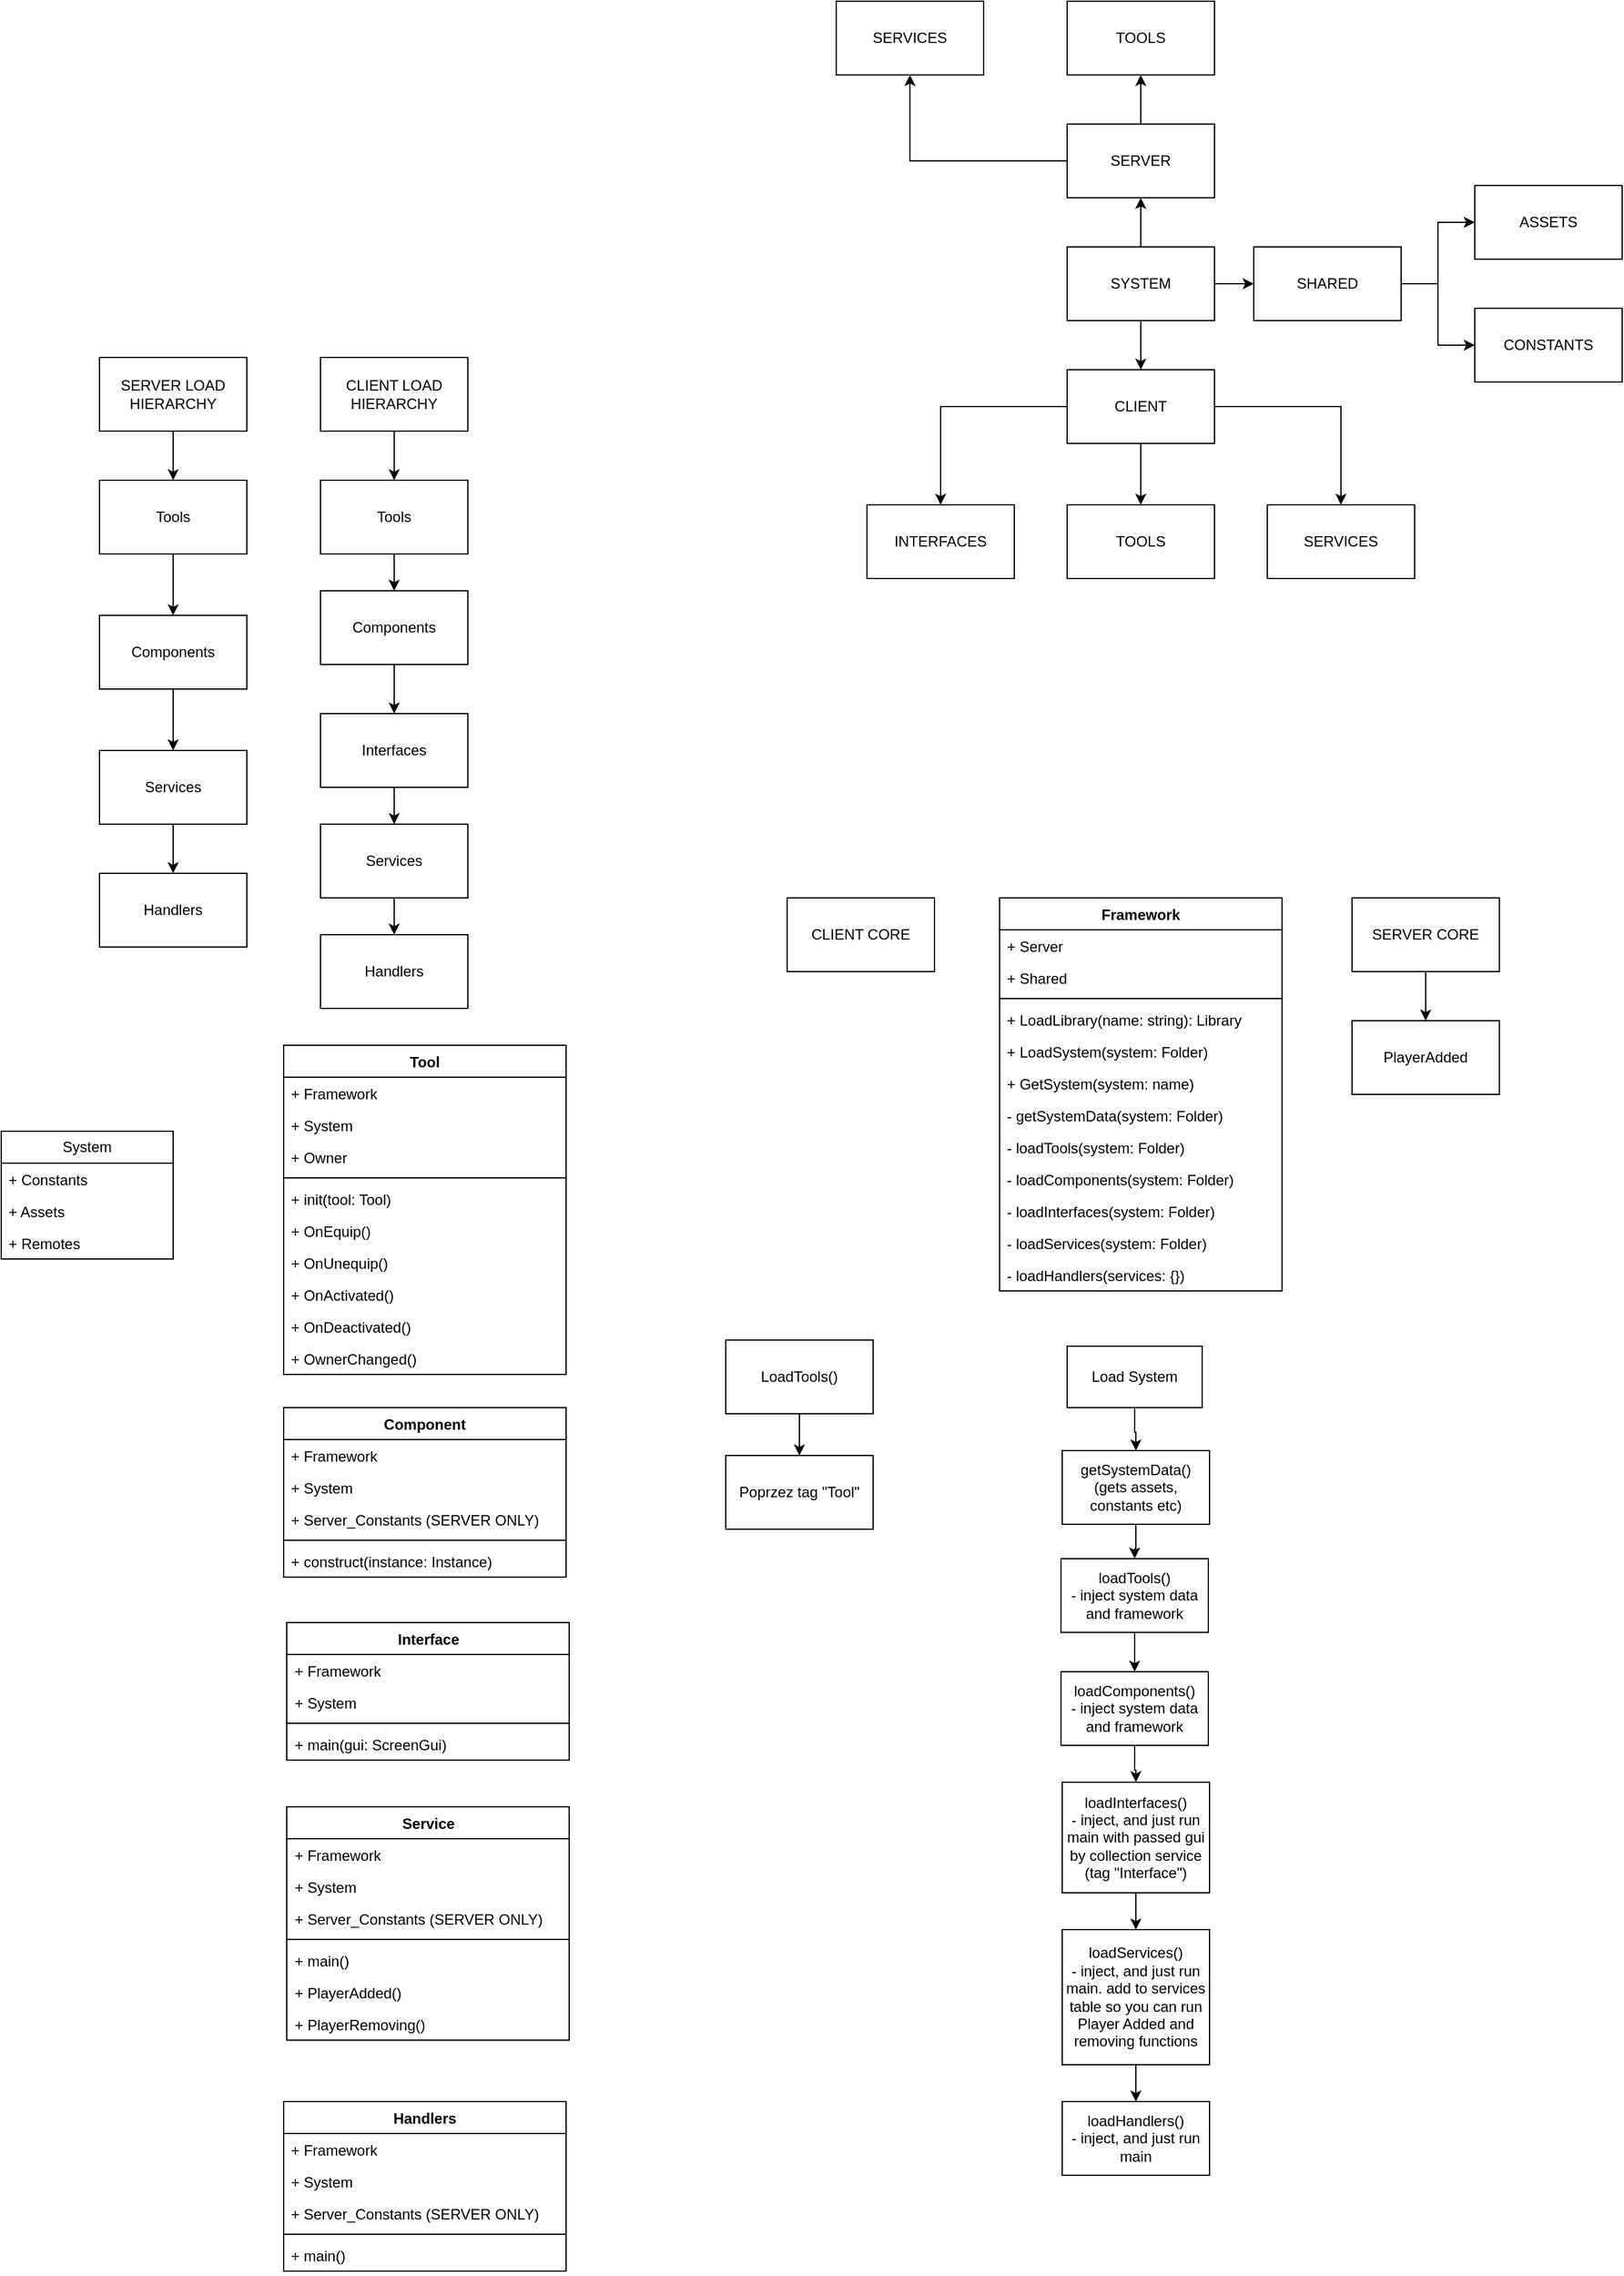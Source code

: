<mxfile version="24.8.0">
  <diagram name="Strona-1" id="D0WtJ--KG0pHbl8i14lQ">
    <mxGraphModel dx="2062" dy="1830" grid="1" gridSize="10" guides="1" tooltips="1" connect="1" arrows="1" fold="1" page="1" pageScale="1" pageWidth="827" pageHeight="1169" math="0" shadow="0">
      <root>
        <mxCell id="0" />
        <mxCell id="1" parent="0" />
        <mxCell id="Cw_Zhbjyzplr6PI6fNdj-1" value="CLIENT CORE" style="rounded=0;whiteSpace=wrap;html=1;" parent="1" vertex="1">
          <mxGeometry x="130" y="220" width="120" height="60" as="geometry" />
        </mxCell>
        <mxCell id="PejXEIsaFlRkTcH4WxqB-6" style="edgeStyle=orthogonalEdgeStyle;rounded=0;orthogonalLoop=1;jettySize=auto;html=1;entryX=0.5;entryY=0;entryDx=0;entryDy=0;" edge="1" parent="1" source="Cw_Zhbjyzplr6PI6fNdj-2" target="PejXEIsaFlRkTcH4WxqB-5">
          <mxGeometry relative="1" as="geometry" />
        </mxCell>
        <mxCell id="Cw_Zhbjyzplr6PI6fNdj-2" value="SERVER CORE" style="rounded=0;whiteSpace=wrap;html=1;" parent="1" vertex="1">
          <mxGeometry x="590" y="220" width="120" height="60" as="geometry" />
        </mxCell>
        <mxCell id="Cw_Zhbjyzplr6PI6fNdj-11" style="edgeStyle=orthogonalEdgeStyle;rounded=0;orthogonalLoop=1;jettySize=auto;html=1;entryX=0.5;entryY=0;entryDx=0;entryDy=0;" parent="1" source="Cw_Zhbjyzplr6PI6fNdj-7" target="Cw_Zhbjyzplr6PI6fNdj-10" edge="1">
          <mxGeometry relative="1" as="geometry" />
        </mxCell>
        <mxCell id="Cw_Zhbjyzplr6PI6fNdj-13" style="edgeStyle=orthogonalEdgeStyle;rounded=0;orthogonalLoop=1;jettySize=auto;html=1;entryX=0.5;entryY=0;entryDx=0;entryDy=0;" parent="1" source="Cw_Zhbjyzplr6PI6fNdj-7" target="Cw_Zhbjyzplr6PI6fNdj-12" edge="1">
          <mxGeometry relative="1" as="geometry" />
        </mxCell>
        <mxCell id="Cw_Zhbjyzplr6PI6fNdj-15" style="edgeStyle=orthogonalEdgeStyle;rounded=0;orthogonalLoop=1;jettySize=auto;html=1;entryX=0.5;entryY=0;entryDx=0;entryDy=0;" parent="1" source="Cw_Zhbjyzplr6PI6fNdj-7" target="Cw_Zhbjyzplr6PI6fNdj-14" edge="1">
          <mxGeometry relative="1" as="geometry" />
        </mxCell>
        <mxCell id="Cw_Zhbjyzplr6PI6fNdj-7" value="CLIENT" style="whiteSpace=wrap;html=1;rounded=0;" parent="1" vertex="1">
          <mxGeometry x="358" y="-210" width="120" height="60" as="geometry" />
        </mxCell>
        <mxCell id="Cw_Zhbjyzplr6PI6fNdj-10" value="TOOLS" style="whiteSpace=wrap;html=1;rounded=0;" parent="1" vertex="1">
          <mxGeometry x="358" y="-100" width="120" height="60" as="geometry" />
        </mxCell>
        <mxCell id="Cw_Zhbjyzplr6PI6fNdj-12" value="INTERFACES" style="whiteSpace=wrap;html=1;rounded=0;" parent="1" vertex="1">
          <mxGeometry x="195" y="-100" width="120" height="60" as="geometry" />
        </mxCell>
        <mxCell id="Cw_Zhbjyzplr6PI6fNdj-14" value="SERVICES" style="whiteSpace=wrap;html=1;rounded=0;" parent="1" vertex="1">
          <mxGeometry x="521" y="-100" width="120" height="60" as="geometry" />
        </mxCell>
        <mxCell id="Cw_Zhbjyzplr6PI6fNdj-16" value="ASSETS" style="whiteSpace=wrap;html=1;rounded=0;" parent="1" vertex="1">
          <mxGeometry x="690" y="-360" width="120" height="60" as="geometry" />
        </mxCell>
        <mxCell id="Cw_Zhbjyzplr6PI6fNdj-23" style="edgeStyle=orthogonalEdgeStyle;rounded=0;orthogonalLoop=1;jettySize=auto;html=1;entryX=0.5;entryY=0;entryDx=0;entryDy=0;" parent="1" source="Cw_Zhbjyzplr6PI6fNdj-22" target="Cw_Zhbjyzplr6PI6fNdj-7" edge="1">
          <mxGeometry relative="1" as="geometry" />
        </mxCell>
        <mxCell id="Cw_Zhbjyzplr6PI6fNdj-27" style="edgeStyle=orthogonalEdgeStyle;rounded=0;orthogonalLoop=1;jettySize=auto;html=1;entryX=0.5;entryY=1;entryDx=0;entryDy=0;" parent="1" source="Cw_Zhbjyzplr6PI6fNdj-22" target="Cw_Zhbjyzplr6PI6fNdj-24" edge="1">
          <mxGeometry relative="1" as="geometry" />
        </mxCell>
        <mxCell id="Cw_Zhbjyzplr6PI6fNdj-29" value="" style="edgeStyle=orthogonalEdgeStyle;rounded=0;orthogonalLoop=1;jettySize=auto;html=1;" parent="1" source="Cw_Zhbjyzplr6PI6fNdj-22" target="Cw_Zhbjyzplr6PI6fNdj-28" edge="1">
          <mxGeometry relative="1" as="geometry" />
        </mxCell>
        <mxCell id="Cw_Zhbjyzplr6PI6fNdj-22" value="SYSTEM" style="whiteSpace=wrap;html=1;rounded=0;" parent="1" vertex="1">
          <mxGeometry x="358" y="-310" width="120" height="60" as="geometry" />
        </mxCell>
        <mxCell id="Cw_Zhbjyzplr6PI6fNdj-26" style="edgeStyle=orthogonalEdgeStyle;rounded=0;orthogonalLoop=1;jettySize=auto;html=1;entryX=0.5;entryY=1;entryDx=0;entryDy=0;" parent="1" source="Cw_Zhbjyzplr6PI6fNdj-24" target="Cw_Zhbjyzplr6PI6fNdj-25" edge="1">
          <mxGeometry relative="1" as="geometry" />
        </mxCell>
        <mxCell id="Cw_Zhbjyzplr6PI6fNdj-34" style="edgeStyle=orthogonalEdgeStyle;rounded=0;orthogonalLoop=1;jettySize=auto;html=1;" parent="1" source="Cw_Zhbjyzplr6PI6fNdj-24" target="Cw_Zhbjyzplr6PI6fNdj-33" edge="1">
          <mxGeometry relative="1" as="geometry" />
        </mxCell>
        <mxCell id="Cw_Zhbjyzplr6PI6fNdj-24" value="SERVER" style="whiteSpace=wrap;html=1;rounded=0;" parent="1" vertex="1">
          <mxGeometry x="358" y="-410" width="120" height="60" as="geometry" />
        </mxCell>
        <mxCell id="Cw_Zhbjyzplr6PI6fNdj-25" value="SERVICES" style="whiteSpace=wrap;html=1;rounded=0;" parent="1" vertex="1">
          <mxGeometry x="170" y="-510" width="120" height="60" as="geometry" />
        </mxCell>
        <mxCell id="Cw_Zhbjyzplr6PI6fNdj-31" style="edgeStyle=orthogonalEdgeStyle;rounded=0;orthogonalLoop=1;jettySize=auto;html=1;entryX=0;entryY=0.5;entryDx=0;entryDy=0;" parent="1" source="Cw_Zhbjyzplr6PI6fNdj-28" target="Cw_Zhbjyzplr6PI6fNdj-30" edge="1">
          <mxGeometry relative="1" as="geometry" />
        </mxCell>
        <mxCell id="Cw_Zhbjyzplr6PI6fNdj-32" style="edgeStyle=orthogonalEdgeStyle;rounded=0;orthogonalLoop=1;jettySize=auto;html=1;entryX=0;entryY=0.5;entryDx=0;entryDy=0;" parent="1" source="Cw_Zhbjyzplr6PI6fNdj-28" target="Cw_Zhbjyzplr6PI6fNdj-16" edge="1">
          <mxGeometry relative="1" as="geometry" />
        </mxCell>
        <mxCell id="Cw_Zhbjyzplr6PI6fNdj-28" value="SHARED" style="whiteSpace=wrap;html=1;rounded=0;" parent="1" vertex="1">
          <mxGeometry x="510" y="-310" width="120" height="60" as="geometry" />
        </mxCell>
        <mxCell id="Cw_Zhbjyzplr6PI6fNdj-30" value="CONSTANTS" style="whiteSpace=wrap;html=1;rounded=0;" parent="1" vertex="1">
          <mxGeometry x="690" y="-260" width="120" height="60" as="geometry" />
        </mxCell>
        <mxCell id="Cw_Zhbjyzplr6PI6fNdj-33" value="TOOLS" style="whiteSpace=wrap;html=1;rounded=0;" parent="1" vertex="1">
          <mxGeometry x="358" y="-510" width="120" height="60" as="geometry" />
        </mxCell>
        <mxCell id="PejXEIsaFlRkTcH4WxqB-5" value="PlayerAdded" style="whiteSpace=wrap;html=1;rounded=0;" vertex="1" parent="1">
          <mxGeometry x="590" y="320" width="120" height="60" as="geometry" />
        </mxCell>
        <mxCell id="PejXEIsaFlRkTcH4WxqB-7" value="Framework" style="swimlane;fontStyle=1;align=center;verticalAlign=top;childLayout=stackLayout;horizontal=1;startSize=26;horizontalStack=0;resizeParent=1;resizeParentMax=0;resizeLast=0;collapsible=1;marginBottom=0;whiteSpace=wrap;html=1;" vertex="1" parent="1">
          <mxGeometry x="303" y="220" width="230" height="320" as="geometry" />
        </mxCell>
        <mxCell id="PejXEIsaFlRkTcH4WxqB-8" value="+ Server" style="text;strokeColor=none;fillColor=none;align=left;verticalAlign=top;spacingLeft=4;spacingRight=4;overflow=hidden;rotatable=0;points=[[0,0.5],[1,0.5]];portConstraint=eastwest;whiteSpace=wrap;html=1;" vertex="1" parent="PejXEIsaFlRkTcH4WxqB-7">
          <mxGeometry y="26" width="230" height="26" as="geometry" />
        </mxCell>
        <mxCell id="PejXEIsaFlRkTcH4WxqB-12" value="+ Shared" style="text;strokeColor=none;fillColor=none;align=left;verticalAlign=top;spacingLeft=4;spacingRight=4;overflow=hidden;rotatable=0;points=[[0,0.5],[1,0.5]];portConstraint=eastwest;whiteSpace=wrap;html=1;" vertex="1" parent="PejXEIsaFlRkTcH4WxqB-7">
          <mxGeometry y="52" width="230" height="26" as="geometry" />
        </mxCell>
        <mxCell id="PejXEIsaFlRkTcH4WxqB-9" value="" style="line;strokeWidth=1;fillColor=none;align=left;verticalAlign=middle;spacingTop=-1;spacingLeft=3;spacingRight=3;rotatable=0;labelPosition=right;points=[];portConstraint=eastwest;strokeColor=inherit;" vertex="1" parent="PejXEIsaFlRkTcH4WxqB-7">
          <mxGeometry y="78" width="230" height="8" as="geometry" />
        </mxCell>
        <mxCell id="PejXEIsaFlRkTcH4WxqB-10" value="+ LoadLibrary(name: string): Library" style="text;strokeColor=none;fillColor=none;align=left;verticalAlign=top;spacingLeft=4;spacingRight=4;overflow=hidden;rotatable=0;points=[[0,0.5],[1,0.5]];portConstraint=eastwest;whiteSpace=wrap;html=1;" vertex="1" parent="PejXEIsaFlRkTcH4WxqB-7">
          <mxGeometry y="86" width="230" height="26" as="geometry" />
        </mxCell>
        <mxCell id="PejXEIsaFlRkTcH4WxqB-11" value="+ LoadSystem(system: Folder)" style="text;strokeColor=none;fillColor=none;align=left;verticalAlign=top;spacingLeft=4;spacingRight=4;overflow=hidden;rotatable=0;points=[[0,0.5],[1,0.5]];portConstraint=eastwest;whiteSpace=wrap;html=1;" vertex="1" parent="PejXEIsaFlRkTcH4WxqB-7">
          <mxGeometry y="112" width="230" height="26" as="geometry" />
        </mxCell>
        <mxCell id="PejXEIsaFlRkTcH4WxqB-57" value="+ GetSystem(system: name)" style="text;strokeColor=none;fillColor=none;align=left;verticalAlign=top;spacingLeft=4;spacingRight=4;overflow=hidden;rotatable=0;points=[[0,0.5],[1,0.5]];portConstraint=eastwest;whiteSpace=wrap;html=1;" vertex="1" parent="PejXEIsaFlRkTcH4WxqB-7">
          <mxGeometry y="138" width="230" height="26" as="geometry" />
        </mxCell>
        <mxCell id="PejXEIsaFlRkTcH4WxqB-112" value="- getSystemData(system: Folder)" style="text;strokeColor=none;fillColor=none;align=left;verticalAlign=top;spacingLeft=4;spacingRight=4;overflow=hidden;rotatable=0;points=[[0,0.5],[1,0.5]];portConstraint=eastwest;whiteSpace=wrap;html=1;" vertex="1" parent="PejXEIsaFlRkTcH4WxqB-7">
          <mxGeometry y="164" width="230" height="26" as="geometry" />
        </mxCell>
        <mxCell id="PejXEIsaFlRkTcH4WxqB-34" value="- loadTools(system: Folder)" style="text;strokeColor=none;fillColor=none;align=left;verticalAlign=top;spacingLeft=4;spacingRight=4;overflow=hidden;rotatable=0;points=[[0,0.5],[1,0.5]];portConstraint=eastwest;whiteSpace=wrap;html=1;" vertex="1" parent="PejXEIsaFlRkTcH4WxqB-7">
          <mxGeometry y="190" width="230" height="26" as="geometry" />
        </mxCell>
        <mxCell id="PejXEIsaFlRkTcH4WxqB-39" value="- loadComponents(system: Folder)" style="text;strokeColor=none;fillColor=none;align=left;verticalAlign=top;spacingLeft=4;spacingRight=4;overflow=hidden;rotatable=0;points=[[0,0.5],[1,0.5]];portConstraint=eastwest;whiteSpace=wrap;html=1;" vertex="1" parent="PejXEIsaFlRkTcH4WxqB-7">
          <mxGeometry y="216" width="230" height="26" as="geometry" />
        </mxCell>
        <mxCell id="PejXEIsaFlRkTcH4WxqB-43" value="- loadInterfaces(system: Folder)" style="text;strokeColor=none;fillColor=none;align=left;verticalAlign=top;spacingLeft=4;spacingRight=4;overflow=hidden;rotatable=0;points=[[0,0.5],[1,0.5]];portConstraint=eastwest;whiteSpace=wrap;html=1;" vertex="1" parent="PejXEIsaFlRkTcH4WxqB-7">
          <mxGeometry y="242" width="230" height="26" as="geometry" />
        </mxCell>
        <mxCell id="PejXEIsaFlRkTcH4WxqB-44" value="- loadServices(system: Folder)" style="text;strokeColor=none;fillColor=none;align=left;verticalAlign=top;spacingLeft=4;spacingRight=4;overflow=hidden;rotatable=0;points=[[0,0.5],[1,0.5]];portConstraint=eastwest;whiteSpace=wrap;html=1;" vertex="1" parent="PejXEIsaFlRkTcH4WxqB-7">
          <mxGeometry y="268" width="230" height="26" as="geometry" />
        </mxCell>
        <mxCell id="PejXEIsaFlRkTcH4WxqB-33" value="- loadHandlers(services: {})" style="text;strokeColor=none;fillColor=none;align=left;verticalAlign=top;spacingLeft=4;spacingRight=4;overflow=hidden;rotatable=0;points=[[0,0.5],[1,0.5]];portConstraint=eastwest;whiteSpace=wrap;html=1;" vertex="1" parent="PejXEIsaFlRkTcH4WxqB-7">
          <mxGeometry y="294" width="230" height="26" as="geometry" />
        </mxCell>
        <mxCell id="PejXEIsaFlRkTcH4WxqB-30" value="" style="edgeStyle=orthogonalEdgeStyle;rounded=0;orthogonalLoop=1;jettySize=auto;html=1;" edge="1" parent="1" source="PejXEIsaFlRkTcH4WxqB-13" target="PejXEIsaFlRkTcH4WxqB-24">
          <mxGeometry relative="1" as="geometry" />
        </mxCell>
        <mxCell id="PejXEIsaFlRkTcH4WxqB-13" value="CLIENT LOAD HIERARCHY" style="rounded=0;whiteSpace=wrap;html=1;" vertex="1" parent="1">
          <mxGeometry x="-250" y="-220" width="120" height="60" as="geometry" />
        </mxCell>
        <mxCell id="PejXEIsaFlRkTcH4WxqB-16" value="" style="edgeStyle=orthogonalEdgeStyle;rounded=0;orthogonalLoop=1;jettySize=auto;html=1;" edge="1" parent="1" source="PejXEIsaFlRkTcH4WxqB-14" target="PejXEIsaFlRkTcH4WxqB-15">
          <mxGeometry relative="1" as="geometry" />
        </mxCell>
        <mxCell id="PejXEIsaFlRkTcH4WxqB-14" value="SERVER LOAD HIERARCHY" style="rounded=0;whiteSpace=wrap;html=1;" vertex="1" parent="1">
          <mxGeometry x="-430" y="-220" width="120" height="60" as="geometry" />
        </mxCell>
        <mxCell id="PejXEIsaFlRkTcH4WxqB-40" style="edgeStyle=orthogonalEdgeStyle;rounded=0;orthogonalLoop=1;jettySize=auto;html=1;entryX=0.5;entryY=0;entryDx=0;entryDy=0;" edge="1" parent="1" source="PejXEIsaFlRkTcH4WxqB-15" target="PejXEIsaFlRkTcH4WxqB-18">
          <mxGeometry relative="1" as="geometry" />
        </mxCell>
        <mxCell id="PejXEIsaFlRkTcH4WxqB-15" value="Tools" style="whiteSpace=wrap;html=1;rounded=0;" vertex="1" parent="1">
          <mxGeometry x="-430" y="-120" width="120" height="60" as="geometry" />
        </mxCell>
        <mxCell id="PejXEIsaFlRkTcH4WxqB-17" value="Handlers" style="whiteSpace=wrap;html=1;rounded=0;" vertex="1" parent="1">
          <mxGeometry x="-430" y="200" width="120" height="60" as="geometry" />
        </mxCell>
        <mxCell id="PejXEIsaFlRkTcH4WxqB-41" style="edgeStyle=orthogonalEdgeStyle;rounded=0;orthogonalLoop=1;jettySize=auto;html=1;entryX=0.5;entryY=0;entryDx=0;entryDy=0;" edge="1" parent="1" source="PejXEIsaFlRkTcH4WxqB-18" target="PejXEIsaFlRkTcH4WxqB-19">
          <mxGeometry relative="1" as="geometry" />
        </mxCell>
        <mxCell id="PejXEIsaFlRkTcH4WxqB-18" value="Components" style="whiteSpace=wrap;html=1;rounded=0;" vertex="1" parent="1">
          <mxGeometry x="-430" y="-10" width="120" height="60" as="geometry" />
        </mxCell>
        <mxCell id="PejXEIsaFlRkTcH4WxqB-42" style="edgeStyle=orthogonalEdgeStyle;rounded=0;orthogonalLoop=1;jettySize=auto;html=1;entryX=0.5;entryY=0;entryDx=0;entryDy=0;" edge="1" parent="1" source="PejXEIsaFlRkTcH4WxqB-19" target="PejXEIsaFlRkTcH4WxqB-17">
          <mxGeometry relative="1" as="geometry" />
        </mxCell>
        <mxCell id="PejXEIsaFlRkTcH4WxqB-19" value="Services" style="whiteSpace=wrap;html=1;rounded=0;" vertex="1" parent="1">
          <mxGeometry x="-430" y="100" width="120" height="60" as="geometry" />
        </mxCell>
        <mxCell id="PejXEIsaFlRkTcH4WxqB-36" style="edgeStyle=orthogonalEdgeStyle;rounded=0;orthogonalLoop=1;jettySize=auto;html=1;" edge="1" parent="1" source="PejXEIsaFlRkTcH4WxqB-24" target="PejXEIsaFlRkTcH4WxqB-28">
          <mxGeometry relative="1" as="geometry" />
        </mxCell>
        <mxCell id="PejXEIsaFlRkTcH4WxqB-24" value="Tools" style="whiteSpace=wrap;html=1;rounded=0;" vertex="1" parent="1">
          <mxGeometry x="-250" y="-120" width="120" height="60" as="geometry" />
        </mxCell>
        <mxCell id="PejXEIsaFlRkTcH4WxqB-26" value="Handlers" style="whiteSpace=wrap;html=1;rounded=0;" vertex="1" parent="1">
          <mxGeometry x="-250" y="250" width="120" height="60" as="geometry" />
        </mxCell>
        <mxCell id="PejXEIsaFlRkTcH4WxqB-27" value="" style="edgeStyle=orthogonalEdgeStyle;rounded=0;orthogonalLoop=1;jettySize=auto;html=1;" edge="1" source="PejXEIsaFlRkTcH4WxqB-31" target="PejXEIsaFlRkTcH4WxqB-29" parent="1">
          <mxGeometry relative="1" as="geometry" />
        </mxCell>
        <mxCell id="PejXEIsaFlRkTcH4WxqB-28" value="Components" style="whiteSpace=wrap;html=1;rounded=0;" vertex="1" parent="1">
          <mxGeometry x="-250" y="-30" width="120" height="60" as="geometry" />
        </mxCell>
        <mxCell id="PejXEIsaFlRkTcH4WxqB-37" style="edgeStyle=orthogonalEdgeStyle;rounded=0;orthogonalLoop=1;jettySize=auto;html=1;" edge="1" parent="1" source="PejXEIsaFlRkTcH4WxqB-29" target="PejXEIsaFlRkTcH4WxqB-26">
          <mxGeometry relative="1" as="geometry" />
        </mxCell>
        <mxCell id="PejXEIsaFlRkTcH4WxqB-29" value="Services" style="whiteSpace=wrap;html=1;rounded=0;" vertex="1" parent="1">
          <mxGeometry x="-250" y="160" width="120" height="60" as="geometry" />
        </mxCell>
        <mxCell id="PejXEIsaFlRkTcH4WxqB-32" value="" style="edgeStyle=orthogonalEdgeStyle;rounded=0;orthogonalLoop=1;jettySize=auto;html=1;" edge="1" parent="1" source="PejXEIsaFlRkTcH4WxqB-28" target="PejXEIsaFlRkTcH4WxqB-31">
          <mxGeometry relative="1" as="geometry">
            <mxPoint x="-190" y="30" as="sourcePoint" />
            <mxPoint x="-190" y="160" as="targetPoint" />
          </mxGeometry>
        </mxCell>
        <mxCell id="PejXEIsaFlRkTcH4WxqB-31" value="Interfaces" style="whiteSpace=wrap;html=1;rounded=0;" vertex="1" parent="1">
          <mxGeometry x="-250" y="70" width="120" height="60" as="geometry" />
        </mxCell>
        <mxCell id="PejXEIsaFlRkTcH4WxqB-46" value="Service" style="swimlane;fontStyle=1;align=center;verticalAlign=top;childLayout=stackLayout;horizontal=1;startSize=26;horizontalStack=0;resizeParent=1;resizeParentMax=0;resizeLast=0;collapsible=1;marginBottom=0;whiteSpace=wrap;html=1;" vertex="1" parent="1">
          <mxGeometry x="-277.5" y="960" width="230" height="190" as="geometry" />
        </mxCell>
        <mxCell id="PejXEIsaFlRkTcH4WxqB-47" value="+ Framework" style="text;strokeColor=none;fillColor=none;align=left;verticalAlign=top;spacingLeft=4;spacingRight=4;overflow=hidden;rotatable=0;points=[[0,0.5],[1,0.5]];portConstraint=eastwest;whiteSpace=wrap;html=1;" vertex="1" parent="PejXEIsaFlRkTcH4WxqB-46">
          <mxGeometry y="26" width="230" height="26" as="geometry" />
        </mxCell>
        <mxCell id="PejXEIsaFlRkTcH4WxqB-48" value="+ System" style="text;strokeColor=none;fillColor=none;align=left;verticalAlign=top;spacingLeft=4;spacingRight=4;overflow=hidden;rotatable=0;points=[[0,0.5],[1,0.5]];portConstraint=eastwest;whiteSpace=wrap;html=1;" vertex="1" parent="PejXEIsaFlRkTcH4WxqB-46">
          <mxGeometry y="52" width="230" height="26" as="geometry" />
        </mxCell>
        <mxCell id="PejXEIsaFlRkTcH4WxqB-101" value="+ Server_Constants (SERVER ONLY)" style="text;strokeColor=none;fillColor=none;align=left;verticalAlign=top;spacingLeft=4;spacingRight=4;overflow=hidden;rotatable=0;points=[[0,0.5],[1,0.5]];portConstraint=eastwest;whiteSpace=wrap;html=1;" vertex="1" parent="PejXEIsaFlRkTcH4WxqB-46">
          <mxGeometry y="78" width="230" height="26" as="geometry" />
        </mxCell>
        <mxCell id="PejXEIsaFlRkTcH4WxqB-49" value="" style="line;strokeWidth=1;fillColor=none;align=left;verticalAlign=middle;spacingTop=-1;spacingLeft=3;spacingRight=3;rotatable=0;labelPosition=right;points=[];portConstraint=eastwest;strokeColor=inherit;" vertex="1" parent="PejXEIsaFlRkTcH4WxqB-46">
          <mxGeometry y="104" width="230" height="8" as="geometry" />
        </mxCell>
        <mxCell id="PejXEIsaFlRkTcH4WxqB-50" value="+ main()" style="text;strokeColor=none;fillColor=none;align=left;verticalAlign=top;spacingLeft=4;spacingRight=4;overflow=hidden;rotatable=0;points=[[0,0.5],[1,0.5]];portConstraint=eastwest;whiteSpace=wrap;html=1;" vertex="1" parent="PejXEIsaFlRkTcH4WxqB-46">
          <mxGeometry y="112" width="230" height="26" as="geometry" />
        </mxCell>
        <mxCell id="PejXEIsaFlRkTcH4WxqB-129" value="+ PlayerAdded()" style="text;strokeColor=none;fillColor=none;align=left;verticalAlign=top;spacingLeft=4;spacingRight=4;overflow=hidden;rotatable=0;points=[[0,0.5],[1,0.5]];portConstraint=eastwest;whiteSpace=wrap;html=1;" vertex="1" parent="PejXEIsaFlRkTcH4WxqB-46">
          <mxGeometry y="138" width="230" height="26" as="geometry" />
        </mxCell>
        <mxCell id="PejXEIsaFlRkTcH4WxqB-130" value="+ PlayerRemoving()" style="text;strokeColor=none;fillColor=none;align=left;verticalAlign=top;spacingLeft=4;spacingRight=4;overflow=hidden;rotatable=0;points=[[0,0.5],[1,0.5]];portConstraint=eastwest;whiteSpace=wrap;html=1;" vertex="1" parent="PejXEIsaFlRkTcH4WxqB-46">
          <mxGeometry y="164" width="230" height="26" as="geometry" />
        </mxCell>
        <mxCell id="PejXEIsaFlRkTcH4WxqB-58" value="System" style="swimlane;fontStyle=0;childLayout=stackLayout;horizontal=1;startSize=26;fillColor=none;horizontalStack=0;resizeParent=1;resizeParentMax=0;resizeLast=0;collapsible=1;marginBottom=0;whiteSpace=wrap;html=1;" vertex="1" parent="1">
          <mxGeometry x="-510" y="410" width="140" height="104" as="geometry" />
        </mxCell>
        <mxCell id="PejXEIsaFlRkTcH4WxqB-59" value="+ Constants" style="text;strokeColor=none;fillColor=none;align=left;verticalAlign=top;spacingLeft=4;spacingRight=4;overflow=hidden;rotatable=0;points=[[0,0.5],[1,0.5]];portConstraint=eastwest;whiteSpace=wrap;html=1;" vertex="1" parent="PejXEIsaFlRkTcH4WxqB-58">
          <mxGeometry y="26" width="140" height="26" as="geometry" />
        </mxCell>
        <mxCell id="PejXEIsaFlRkTcH4WxqB-60" value="+ Assets" style="text;strokeColor=none;fillColor=none;align=left;verticalAlign=top;spacingLeft=4;spacingRight=4;overflow=hidden;rotatable=0;points=[[0,0.5],[1,0.5]];portConstraint=eastwest;whiteSpace=wrap;html=1;" vertex="1" parent="PejXEIsaFlRkTcH4WxqB-58">
          <mxGeometry y="52" width="140" height="26" as="geometry" />
        </mxCell>
        <mxCell id="PejXEIsaFlRkTcH4WxqB-62" value="+ Remotes" style="text;strokeColor=none;fillColor=none;align=left;verticalAlign=top;spacingLeft=4;spacingRight=4;overflow=hidden;rotatable=0;points=[[0,0.5],[1,0.5]];portConstraint=eastwest;whiteSpace=wrap;html=1;" vertex="1" parent="PejXEIsaFlRkTcH4WxqB-58">
          <mxGeometry y="78" width="140" height="26" as="geometry" />
        </mxCell>
        <mxCell id="PejXEIsaFlRkTcH4WxqB-64" value="Component" style="swimlane;fontStyle=1;align=center;verticalAlign=top;childLayout=stackLayout;horizontal=1;startSize=26;horizontalStack=0;resizeParent=1;resizeParentMax=0;resizeLast=0;collapsible=1;marginBottom=0;whiteSpace=wrap;html=1;" vertex="1" parent="1">
          <mxGeometry x="-280" y="635" width="230" height="138" as="geometry" />
        </mxCell>
        <mxCell id="PejXEIsaFlRkTcH4WxqB-65" value="+ Framework" style="text;strokeColor=none;fillColor=none;align=left;verticalAlign=top;spacingLeft=4;spacingRight=4;overflow=hidden;rotatable=0;points=[[0,0.5],[1,0.5]];portConstraint=eastwest;whiteSpace=wrap;html=1;" vertex="1" parent="PejXEIsaFlRkTcH4WxqB-64">
          <mxGeometry y="26" width="230" height="26" as="geometry" />
        </mxCell>
        <mxCell id="PejXEIsaFlRkTcH4WxqB-66" value="+ System" style="text;strokeColor=none;fillColor=none;align=left;verticalAlign=top;spacingLeft=4;spacingRight=4;overflow=hidden;rotatable=0;points=[[0,0.5],[1,0.5]];portConstraint=eastwest;whiteSpace=wrap;html=1;" vertex="1" parent="PejXEIsaFlRkTcH4WxqB-64">
          <mxGeometry y="52" width="230" height="26" as="geometry" />
        </mxCell>
        <mxCell id="PejXEIsaFlRkTcH4WxqB-108" value="+ Server_Constants (SERVER ONLY)" style="text;strokeColor=none;fillColor=none;align=left;verticalAlign=top;spacingLeft=4;spacingRight=4;overflow=hidden;rotatable=0;points=[[0,0.5],[1,0.5]];portConstraint=eastwest;whiteSpace=wrap;html=1;" vertex="1" parent="PejXEIsaFlRkTcH4WxqB-64">
          <mxGeometry y="78" width="230" height="26" as="geometry" />
        </mxCell>
        <mxCell id="PejXEIsaFlRkTcH4WxqB-67" value="" style="line;strokeWidth=1;fillColor=none;align=left;verticalAlign=middle;spacingTop=-1;spacingLeft=3;spacingRight=3;rotatable=0;labelPosition=right;points=[];portConstraint=eastwest;strokeColor=inherit;" vertex="1" parent="PejXEIsaFlRkTcH4WxqB-64">
          <mxGeometry y="104" width="230" height="8" as="geometry" />
        </mxCell>
        <mxCell id="PejXEIsaFlRkTcH4WxqB-68" value="+ construct(instance: Instance)" style="text;strokeColor=none;fillColor=none;align=left;verticalAlign=top;spacingLeft=4;spacingRight=4;overflow=hidden;rotatable=0;points=[[0,0.5],[1,0.5]];portConstraint=eastwest;whiteSpace=wrap;html=1;" vertex="1" parent="PejXEIsaFlRkTcH4WxqB-64">
          <mxGeometry y="112" width="230" height="26" as="geometry" />
        </mxCell>
        <mxCell id="PejXEIsaFlRkTcH4WxqB-75" value="Tool" style="swimlane;fontStyle=1;align=center;verticalAlign=top;childLayout=stackLayout;horizontal=1;startSize=26;horizontalStack=0;resizeParent=1;resizeParentMax=0;resizeLast=0;collapsible=1;marginBottom=0;whiteSpace=wrap;html=1;" vertex="1" parent="1">
          <mxGeometry x="-280" y="340" width="230" height="268" as="geometry" />
        </mxCell>
        <mxCell id="PejXEIsaFlRkTcH4WxqB-76" value="+ Framework" style="text;strokeColor=none;fillColor=none;align=left;verticalAlign=top;spacingLeft=4;spacingRight=4;overflow=hidden;rotatable=0;points=[[0,0.5],[1,0.5]];portConstraint=eastwest;whiteSpace=wrap;html=1;" vertex="1" parent="PejXEIsaFlRkTcH4WxqB-75">
          <mxGeometry y="26" width="230" height="26" as="geometry" />
        </mxCell>
        <mxCell id="PejXEIsaFlRkTcH4WxqB-77" value="+ System" style="text;strokeColor=none;fillColor=none;align=left;verticalAlign=top;spacingLeft=4;spacingRight=4;overflow=hidden;rotatable=0;points=[[0,0.5],[1,0.5]];portConstraint=eastwest;whiteSpace=wrap;html=1;" vertex="1" parent="PejXEIsaFlRkTcH4WxqB-75">
          <mxGeometry y="52" width="230" height="26" as="geometry" />
        </mxCell>
        <mxCell id="PejXEIsaFlRkTcH4WxqB-131" value="+ Owner" style="text;strokeColor=none;fillColor=none;align=left;verticalAlign=top;spacingLeft=4;spacingRight=4;overflow=hidden;rotatable=0;points=[[0,0.5],[1,0.5]];portConstraint=eastwest;whiteSpace=wrap;html=1;" vertex="1" parent="PejXEIsaFlRkTcH4WxqB-75">
          <mxGeometry y="78" width="230" height="26" as="geometry" />
        </mxCell>
        <mxCell id="PejXEIsaFlRkTcH4WxqB-78" value="" style="line;strokeWidth=1;fillColor=none;align=left;verticalAlign=middle;spacingTop=-1;spacingLeft=3;spacingRight=3;rotatable=0;labelPosition=right;points=[];portConstraint=eastwest;strokeColor=inherit;" vertex="1" parent="PejXEIsaFlRkTcH4WxqB-75">
          <mxGeometry y="104" width="230" height="8" as="geometry" />
        </mxCell>
        <mxCell id="PejXEIsaFlRkTcH4WxqB-86" value="+ init(tool: Tool)" style="text;strokeColor=none;fillColor=none;align=left;verticalAlign=top;spacingLeft=4;spacingRight=4;overflow=hidden;rotatable=0;points=[[0,0.5],[1,0.5]];portConstraint=eastwest;whiteSpace=wrap;html=1;" vertex="1" parent="PejXEIsaFlRkTcH4WxqB-75">
          <mxGeometry y="112" width="230" height="26" as="geometry" />
        </mxCell>
        <mxCell id="PejXEIsaFlRkTcH4WxqB-87" value="+ OnEquip()" style="text;strokeColor=none;fillColor=none;align=left;verticalAlign=top;spacingLeft=4;spacingRight=4;overflow=hidden;rotatable=0;points=[[0,0.5],[1,0.5]];portConstraint=eastwest;whiteSpace=wrap;html=1;" vertex="1" parent="PejXEIsaFlRkTcH4WxqB-75">
          <mxGeometry y="138" width="230" height="26" as="geometry" />
        </mxCell>
        <mxCell id="PejXEIsaFlRkTcH4WxqB-88" value="+ OnUnequip()" style="text;strokeColor=none;fillColor=none;align=left;verticalAlign=top;spacingLeft=4;spacingRight=4;overflow=hidden;rotatable=0;points=[[0,0.5],[1,0.5]];portConstraint=eastwest;whiteSpace=wrap;html=1;" vertex="1" parent="PejXEIsaFlRkTcH4WxqB-75">
          <mxGeometry y="164" width="230" height="26" as="geometry" />
        </mxCell>
        <mxCell id="PejXEIsaFlRkTcH4WxqB-117" value="+ OnActivated()" style="text;strokeColor=none;fillColor=none;align=left;verticalAlign=top;spacingLeft=4;spacingRight=4;overflow=hidden;rotatable=0;points=[[0,0.5],[1,0.5]];portConstraint=eastwest;whiteSpace=wrap;html=1;" vertex="1" parent="PejXEIsaFlRkTcH4WxqB-75">
          <mxGeometry y="190" width="230" height="26" as="geometry" />
        </mxCell>
        <mxCell id="PejXEIsaFlRkTcH4WxqB-126" value="+ OnDeactivated()" style="text;strokeColor=none;fillColor=none;align=left;verticalAlign=top;spacingLeft=4;spacingRight=4;overflow=hidden;rotatable=0;points=[[0,0.5],[1,0.5]];portConstraint=eastwest;whiteSpace=wrap;html=1;" vertex="1" parent="PejXEIsaFlRkTcH4WxqB-75">
          <mxGeometry y="216" width="230" height="26" as="geometry" />
        </mxCell>
        <mxCell id="PejXEIsaFlRkTcH4WxqB-132" value="+ OwnerChanged()" style="text;strokeColor=none;fillColor=none;align=left;verticalAlign=top;spacingLeft=4;spacingRight=4;overflow=hidden;rotatable=0;points=[[0,0.5],[1,0.5]];portConstraint=eastwest;whiteSpace=wrap;html=1;" vertex="1" parent="PejXEIsaFlRkTcH4WxqB-75">
          <mxGeometry y="242" width="230" height="26" as="geometry" />
        </mxCell>
        <mxCell id="PejXEIsaFlRkTcH4WxqB-80" value="Interface" style="swimlane;fontStyle=1;align=center;verticalAlign=top;childLayout=stackLayout;horizontal=1;startSize=26;horizontalStack=0;resizeParent=1;resizeParentMax=0;resizeLast=0;collapsible=1;marginBottom=0;whiteSpace=wrap;html=1;" vertex="1" parent="1">
          <mxGeometry x="-277.5" y="810" width="230" height="112" as="geometry" />
        </mxCell>
        <mxCell id="PejXEIsaFlRkTcH4WxqB-81" value="+ Framework" style="text;strokeColor=none;fillColor=none;align=left;verticalAlign=top;spacingLeft=4;spacingRight=4;overflow=hidden;rotatable=0;points=[[0,0.5],[1,0.5]];portConstraint=eastwest;whiteSpace=wrap;html=1;" vertex="1" parent="PejXEIsaFlRkTcH4WxqB-80">
          <mxGeometry y="26" width="230" height="26" as="geometry" />
        </mxCell>
        <mxCell id="PejXEIsaFlRkTcH4WxqB-82" value="+ System" style="text;strokeColor=none;fillColor=none;align=left;verticalAlign=top;spacingLeft=4;spacingRight=4;overflow=hidden;rotatable=0;points=[[0,0.5],[1,0.5]];portConstraint=eastwest;whiteSpace=wrap;html=1;" vertex="1" parent="PejXEIsaFlRkTcH4WxqB-80">
          <mxGeometry y="52" width="230" height="26" as="geometry" />
        </mxCell>
        <mxCell id="PejXEIsaFlRkTcH4WxqB-83" value="" style="line;strokeWidth=1;fillColor=none;align=left;verticalAlign=middle;spacingTop=-1;spacingLeft=3;spacingRight=3;rotatable=0;labelPosition=right;points=[];portConstraint=eastwest;strokeColor=inherit;" vertex="1" parent="PejXEIsaFlRkTcH4WxqB-80">
          <mxGeometry y="78" width="230" height="8" as="geometry" />
        </mxCell>
        <mxCell id="PejXEIsaFlRkTcH4WxqB-85" value="+ main(gui: ScreenGui)" style="text;strokeColor=none;fillColor=none;align=left;verticalAlign=top;spacingLeft=4;spacingRight=4;overflow=hidden;rotatable=0;points=[[0,0.5],[1,0.5]];portConstraint=eastwest;whiteSpace=wrap;html=1;" vertex="1" parent="PejXEIsaFlRkTcH4WxqB-80">
          <mxGeometry y="86" width="230" height="26" as="geometry" />
        </mxCell>
        <mxCell id="PejXEIsaFlRkTcH4WxqB-102" value="Handlers" style="swimlane;fontStyle=1;align=center;verticalAlign=top;childLayout=stackLayout;horizontal=1;startSize=26;horizontalStack=0;resizeParent=1;resizeParentMax=0;resizeLast=0;collapsible=1;marginBottom=0;whiteSpace=wrap;html=1;" vertex="1" parent="1">
          <mxGeometry x="-280" y="1200" width="230" height="138" as="geometry" />
        </mxCell>
        <mxCell id="PejXEIsaFlRkTcH4WxqB-103" value="+ Framework" style="text;strokeColor=none;fillColor=none;align=left;verticalAlign=top;spacingLeft=4;spacingRight=4;overflow=hidden;rotatable=0;points=[[0,0.5],[1,0.5]];portConstraint=eastwest;whiteSpace=wrap;html=1;" vertex="1" parent="PejXEIsaFlRkTcH4WxqB-102">
          <mxGeometry y="26" width="230" height="26" as="geometry" />
        </mxCell>
        <mxCell id="PejXEIsaFlRkTcH4WxqB-104" value="+ System" style="text;strokeColor=none;fillColor=none;align=left;verticalAlign=top;spacingLeft=4;spacingRight=4;overflow=hidden;rotatable=0;points=[[0,0.5],[1,0.5]];portConstraint=eastwest;whiteSpace=wrap;html=1;" vertex="1" parent="PejXEIsaFlRkTcH4WxqB-102">
          <mxGeometry y="52" width="230" height="26" as="geometry" />
        </mxCell>
        <mxCell id="PejXEIsaFlRkTcH4WxqB-105" value="+ Server_Constants (SERVER ONLY)" style="text;strokeColor=none;fillColor=none;align=left;verticalAlign=top;spacingLeft=4;spacingRight=4;overflow=hidden;rotatable=0;points=[[0,0.5],[1,0.5]];portConstraint=eastwest;whiteSpace=wrap;html=1;" vertex="1" parent="PejXEIsaFlRkTcH4WxqB-102">
          <mxGeometry y="78" width="230" height="26" as="geometry" />
        </mxCell>
        <mxCell id="PejXEIsaFlRkTcH4WxqB-106" value="" style="line;strokeWidth=1;fillColor=none;align=left;verticalAlign=middle;spacingTop=-1;spacingLeft=3;spacingRight=3;rotatable=0;labelPosition=right;points=[];portConstraint=eastwest;strokeColor=inherit;" vertex="1" parent="PejXEIsaFlRkTcH4WxqB-102">
          <mxGeometry y="104" width="230" height="8" as="geometry" />
        </mxCell>
        <mxCell id="PejXEIsaFlRkTcH4WxqB-137" value="+ main()" style="text;strokeColor=none;fillColor=none;align=left;verticalAlign=top;spacingLeft=4;spacingRight=4;overflow=hidden;rotatable=0;points=[[0,0.5],[1,0.5]];portConstraint=eastwest;whiteSpace=wrap;html=1;" vertex="1" parent="PejXEIsaFlRkTcH4WxqB-102">
          <mxGeometry y="112" width="230" height="26" as="geometry" />
        </mxCell>
        <mxCell id="PejXEIsaFlRkTcH4WxqB-111" value="" style="edgeStyle=orthogonalEdgeStyle;rounded=0;orthogonalLoop=1;jettySize=auto;html=1;" edge="1" parent="1" source="PejXEIsaFlRkTcH4WxqB-109" target="PejXEIsaFlRkTcH4WxqB-110">
          <mxGeometry relative="1" as="geometry" />
        </mxCell>
        <mxCell id="PejXEIsaFlRkTcH4WxqB-109" value="Load System" style="html=1;whiteSpace=wrap;" vertex="1" parent="1">
          <mxGeometry x="358" y="585" width="110" height="50" as="geometry" />
        </mxCell>
        <mxCell id="PejXEIsaFlRkTcH4WxqB-114" value="" style="edgeStyle=orthogonalEdgeStyle;rounded=0;orthogonalLoop=1;jettySize=auto;html=1;" edge="1" parent="1" source="PejXEIsaFlRkTcH4WxqB-110" target="PejXEIsaFlRkTcH4WxqB-113">
          <mxGeometry relative="1" as="geometry" />
        </mxCell>
        <mxCell id="PejXEIsaFlRkTcH4WxqB-110" value="getSystemData()&lt;div&gt;(gets assets, constants etc)&lt;/div&gt;" style="whiteSpace=wrap;html=1;" vertex="1" parent="1">
          <mxGeometry x="354" y="670" width="120" height="60" as="geometry" />
        </mxCell>
        <mxCell id="PejXEIsaFlRkTcH4WxqB-116" style="edgeStyle=orthogonalEdgeStyle;rounded=0;orthogonalLoop=1;jettySize=auto;html=1;entryX=0.5;entryY=0;entryDx=0;entryDy=0;" edge="1" parent="1" source="PejXEIsaFlRkTcH4WxqB-113" target="PejXEIsaFlRkTcH4WxqB-115">
          <mxGeometry relative="1" as="geometry" />
        </mxCell>
        <mxCell id="PejXEIsaFlRkTcH4WxqB-113" value="loadTools()&lt;div&gt;- inject system data and framework&lt;/div&gt;" style="whiteSpace=wrap;html=1;" vertex="1" parent="1">
          <mxGeometry x="353" y="758" width="120" height="60" as="geometry" />
        </mxCell>
        <mxCell id="PejXEIsaFlRkTcH4WxqB-115" value="loadComponents()&lt;div&gt;- inject system data and framework&lt;/div&gt;" style="whiteSpace=wrap;html=1;" vertex="1" parent="1">
          <mxGeometry x="353" y="850" width="120" height="60" as="geometry" />
        </mxCell>
        <mxCell id="PejXEIsaFlRkTcH4WxqB-134" value="" style="edgeStyle=orthogonalEdgeStyle;rounded=0;orthogonalLoop=1;jettySize=auto;html=1;" edge="1" parent="1" source="PejXEIsaFlRkTcH4WxqB-127" target="PejXEIsaFlRkTcH4WxqB-133">
          <mxGeometry relative="1" as="geometry" />
        </mxCell>
        <mxCell id="PejXEIsaFlRkTcH4WxqB-127" value="LoadTools()" style="whiteSpace=wrap;html=1;" vertex="1" parent="1">
          <mxGeometry x="80" y="580" width="120" height="60" as="geometry" />
        </mxCell>
        <mxCell id="PejXEIsaFlRkTcH4WxqB-133" value="Poprzez tag &quot;Tool&quot;" style="whiteSpace=wrap;html=1;" vertex="1" parent="1">
          <mxGeometry x="80" y="674" width="120" height="60" as="geometry" />
        </mxCell>
        <mxCell id="PejXEIsaFlRkTcH4WxqB-135" value="loadHandlers()&lt;div&gt;- inject, and just run main&lt;/div&gt;" style="whiteSpace=wrap;html=1;" vertex="1" parent="1">
          <mxGeometry x="354" y="1200" width="120" height="60" as="geometry" />
        </mxCell>
        <mxCell id="PejXEIsaFlRkTcH4WxqB-140" value="" style="edgeStyle=orthogonalEdgeStyle;rounded=0;orthogonalLoop=1;jettySize=auto;html=1;" edge="1" parent="1" source="PejXEIsaFlRkTcH4WxqB-142" target="PejXEIsaFlRkTcH4WxqB-138">
          <mxGeometry relative="1" as="geometry">
            <mxPoint x="413" y="910" as="sourcePoint" />
            <mxPoint x="528" y="1100" as="targetPoint" />
          </mxGeometry>
        </mxCell>
        <mxCell id="PejXEIsaFlRkTcH4WxqB-141" style="edgeStyle=orthogonalEdgeStyle;rounded=0;orthogonalLoop=1;jettySize=auto;html=1;entryX=0.5;entryY=0;entryDx=0;entryDy=0;" edge="1" parent="1" source="PejXEIsaFlRkTcH4WxqB-138" target="PejXEIsaFlRkTcH4WxqB-135">
          <mxGeometry relative="1" as="geometry" />
        </mxCell>
        <mxCell id="PejXEIsaFlRkTcH4WxqB-138" value="loadServices()&lt;div&gt;- inject, and just run main. add to services table so you can run Player Added and removing functions&lt;/div&gt;" style="whiteSpace=wrap;html=1;" vertex="1" parent="1">
          <mxGeometry x="354" y="1060" width="120" height="110" as="geometry" />
        </mxCell>
        <mxCell id="PejXEIsaFlRkTcH4WxqB-143" value="" style="edgeStyle=orthogonalEdgeStyle;rounded=0;orthogonalLoop=1;jettySize=auto;html=1;" edge="1" parent="1" source="PejXEIsaFlRkTcH4WxqB-115" target="PejXEIsaFlRkTcH4WxqB-142">
          <mxGeometry relative="1" as="geometry">
            <mxPoint x="413" y="910" as="sourcePoint" />
            <mxPoint x="413" y="1030" as="targetPoint" />
          </mxGeometry>
        </mxCell>
        <mxCell id="PejXEIsaFlRkTcH4WxqB-142" value="loadInterfaces()&lt;div&gt;- inject, and just run main with passed gui by collection service (tag &quot;Interface&quot;)&lt;/div&gt;" style="whiteSpace=wrap;html=1;" vertex="1" parent="1">
          <mxGeometry x="354" y="940" width="120" height="90" as="geometry" />
        </mxCell>
      </root>
    </mxGraphModel>
  </diagram>
</mxfile>
